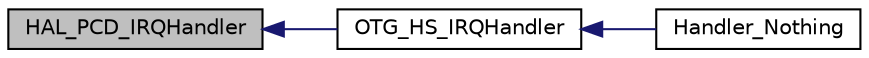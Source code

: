 digraph "HAL_PCD_IRQHandler"
{
  edge [fontname="Helvetica",fontsize="10",labelfontname="Helvetica",labelfontsize="10"];
  node [fontname="Helvetica",fontsize="10",shape=record];
  rankdir="LR";
  Node26 [label="HAL_PCD_IRQHandler",height=0.2,width=0.4,color="black", fillcolor="grey75", style="filled", fontcolor="black"];
  Node26 -> Node27 [dir="back",color="midnightblue",fontsize="10",style="solid",fontname="Helvetica"];
  Node27 [label="OTG_HS_IRQHandler",height=0.2,width=0.4,color="black", fillcolor="white", style="filled",URL="$interrupt__handlers_8c.html#af0ae2b65015308b784a8a65c44134f79"];
  Node27 -> Node28 [dir="back",color="midnightblue",fontsize="10",style="solid",fontname="Helvetica"];
  Node28 [label="Handler_Nothing",height=0.2,width=0.4,color="black", fillcolor="white", style="filled",URL="$default__handlers_8c.html#a2cd00d18ed19287a4a27b951a6b239cb"];
}
